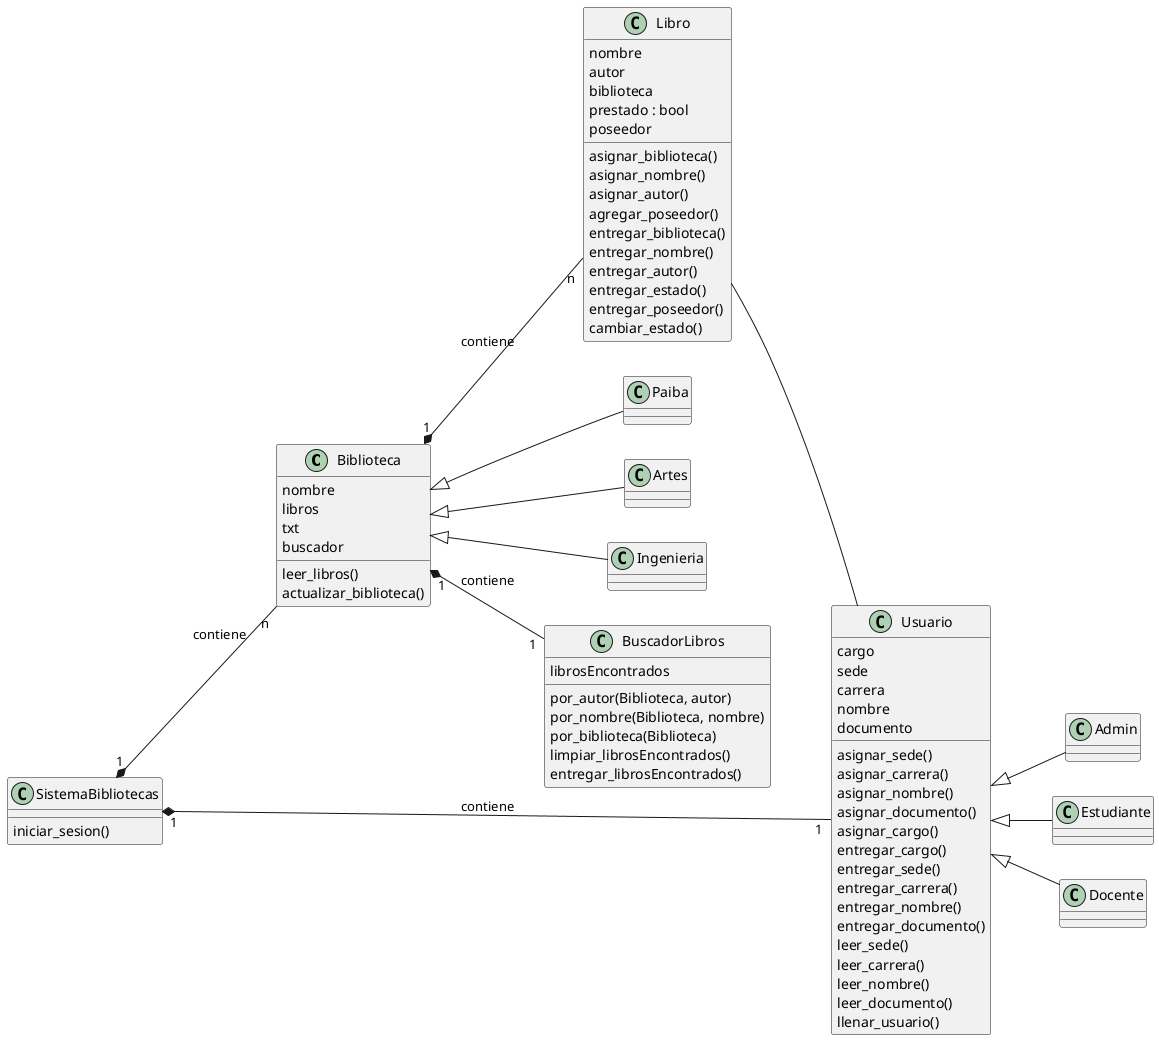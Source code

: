 @startuml
left to right direction
Biblioteca "1" *-- "n" Libro : contiene
Biblioteca <|-- Paiba
Biblioteca <|-- Artes
Biblioteca <|-- Ingenieria
Libro -- Usuario
class Libro{
    nombre
    autor
    biblioteca
    prestado : bool
    poseedor
    asignar_biblioteca()
    asignar_nombre()
    asignar_autor()
    agregar_poseedor()
    entregar_biblioteca()
    entregar_nombre()
    entregar_autor()
    entregar_estado()
    entregar_poseedor()
    cambiar_estado()
}

class Biblioteca{
    nombre
    libros
    txt
    buscador
    leer_libros()
    actualizar_biblioteca()
}

Usuario <|-- Admin
Usuario <|-- Estudiante
Usuario <|-- Docente
class Usuario{
    cargo
    sede
    carrera
    nombre
    documento
    asignar_sede()
    asignar_carrera()
    asignar_nombre()
    asignar_documento()
    asignar_cargo()
    entregar_cargo()
    entregar_sede()
    entregar_carrera()
    entregar_nombre()
    entregar_documento()
    leer_sede()
    leer_carrera()
    leer_nombre()
    leer_documento()
    llenar_usuario()
}

Biblioteca "1" *-- "1" BuscadorLibros:contiene
SistemaBibliotecas "1" *-- "1" Usuario:contiene
SistemaBibliotecas "1" *-- "n" Biblioteca:contiene
class BuscadorLibros{
    librosEncontrados
    por_autor(Biblioteca, autor)
    por_nombre(Biblioteca, nombre)
    por_biblioteca(Biblioteca)
    limpiar_librosEncontrados()
    entregar_librosEncontrados()
}

class SistemaBibliotecas{
    iniciar_sesion()
    
}
@enduml